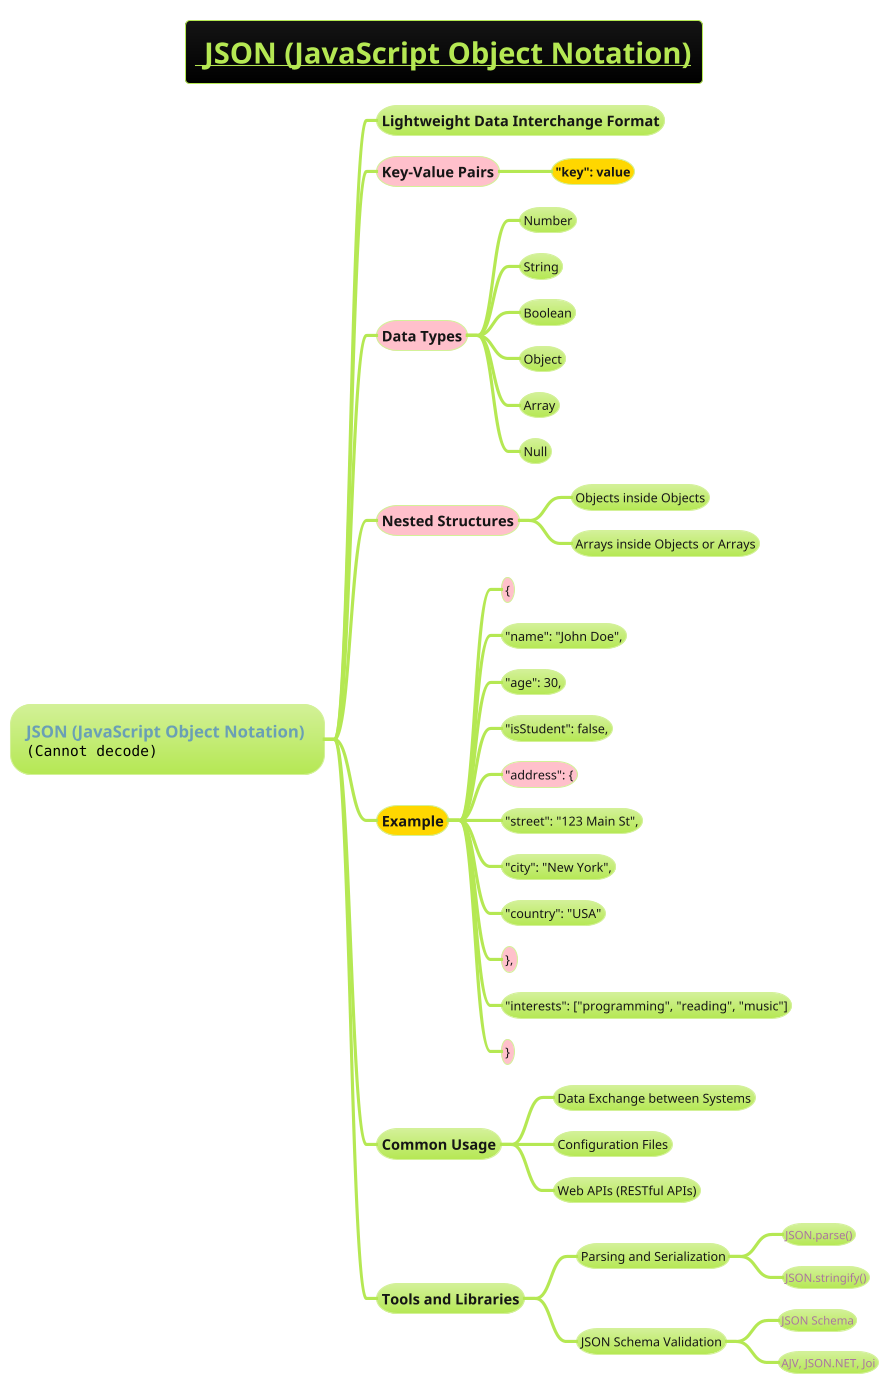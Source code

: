 @startmindmap

!theme hacker
title =__ JSON (JavaScript Object Notation)__

* **JSON (JavaScript Object Notation)** \n<img:images/img.png{scale=.7}>
** Lightweight Data Interchange Format
**[#pink] Key-Value Pairs
***[#gold] **"key": value**
**[#pink] Data Types
*** Number
*** String
*** Boolean
*** Object
*** Array
*** Null
**[#pink] Nested Structures
*** Objects inside Objects
*** Arrays inside Objects or Arrays
**[#gold] **Example**
***[#pink] {
***   "name": "John Doe",
***   "age": 30,
***   "isStudent": false,
***[#pink]   "address": {
***     "street": "123 Main St",
***     "city": "New York",
***     "country": "USA"
***[#pink]   },
***   "interests": ["programming", "reading", "music"]
***[#pink] }
** Common Usage
*** Data Exchange between Systems
*** Configuration Files
*** Web APIs (RESTful APIs)
** Tools and Libraries
*** Parsing and Serialization
**** JSON.parse()
**** JSON.stringify()
*** JSON Schema Validation
**** JSON Schema
**** AJV, JSON.NET, Joi
@endmindmap
